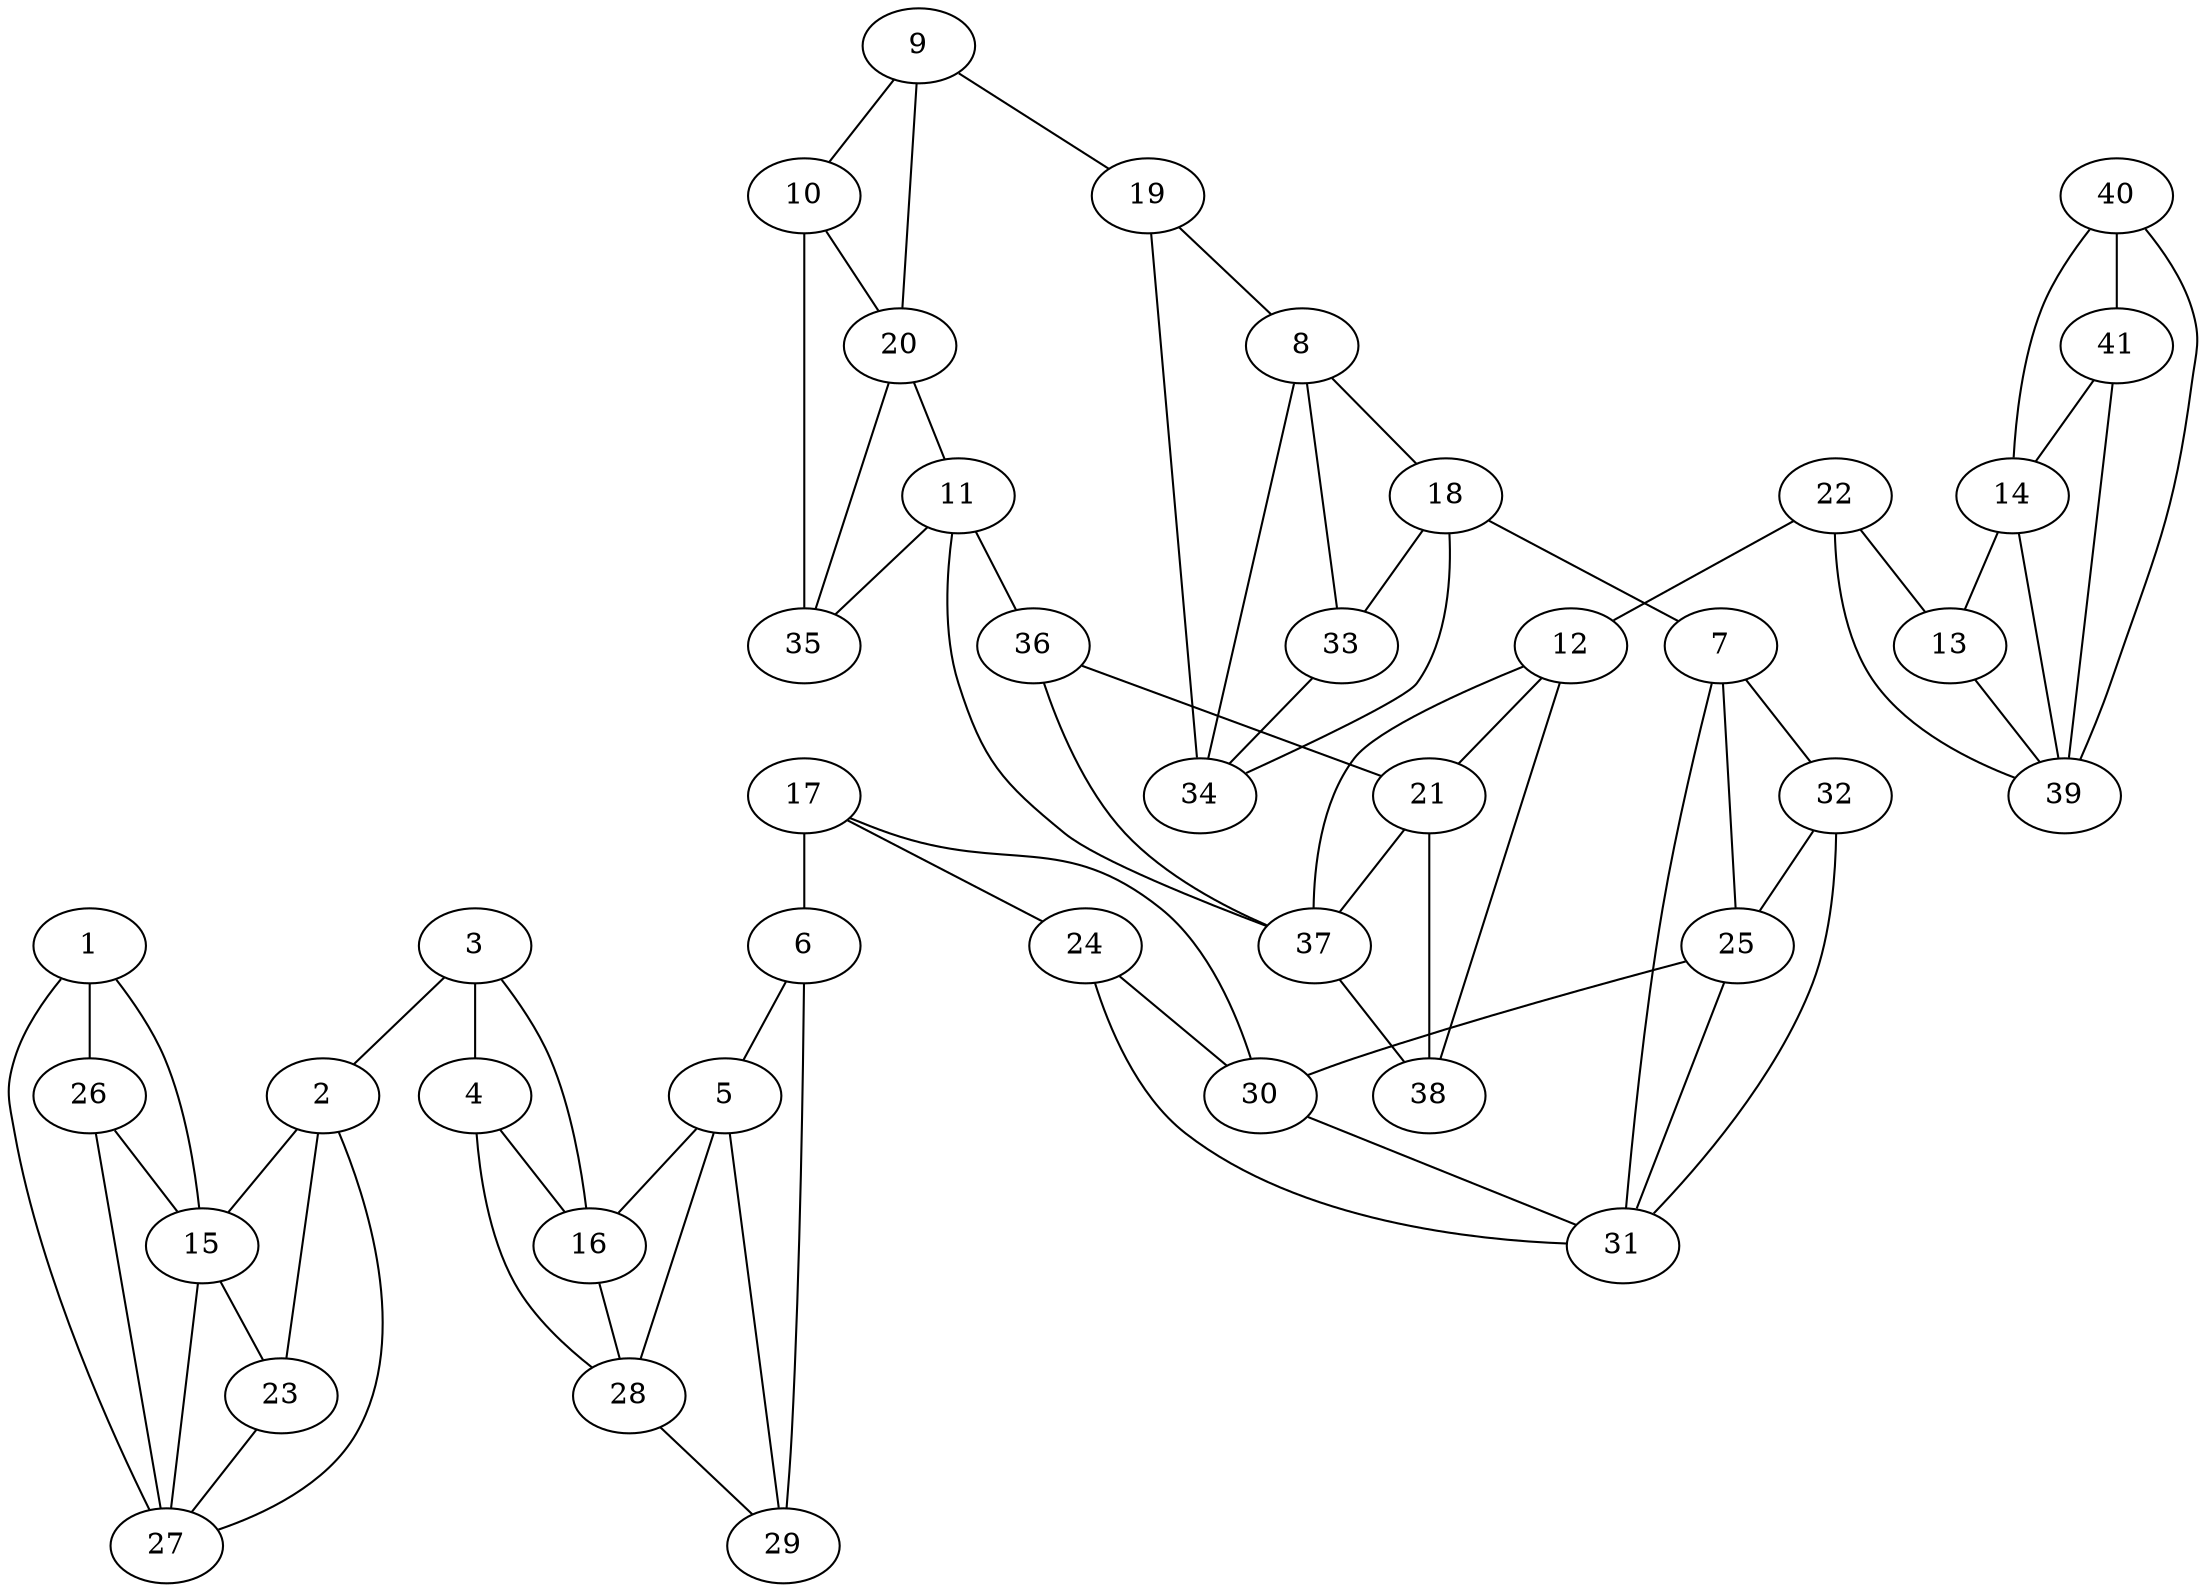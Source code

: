 graph pdb1ald {
	1	 [aaLength=15,
		sequence=TPEQKKELSDIAHRI,
		type=0];
	15	 [aaLength=5,
		sequence=GILAA,
		type=1];
	1 -- 15	 [distance0="20.0",
		frequency=1,
		type0=3];
	26	 [aaLength=4,
		sequence=PALT,
		type=2];
	1 -- 26	 [distance0="3.0",
		frequency=1,
		type0=1];
	27	 [aaLength=4,
		sequence=APGK,
		type=2];
	1 -- 27	 [distance0="16.0",
		frequency=1,
		type0=2];
	2	 [aaLength=11,
		sequence=STGSIAKRLQS,
		type=0];
	2 -- 15	 [distance0="7.0",
		frequency=1,
		type0=1];
	23	 [aaLength=5,
		sequence=GILAA,
		type=1];
	2 -- 23	 [distance0="7.0",
		frequency=1,
		type0=2];
	2 -- 27	 [distance0="11.0",
		frequency=1,
		type0=3];
	3	 [aaLength=14,
		sequence=TEENRRFYRQLLLT,
		type=0];
	3 -- 2	 [distance0="16.0",
		frequency=1,
		type0=2];
	4	 [aaLength=6,
		sequence=DDRVNP,
		type=0];
	3 -- 4	 [distance0="15.0",
		distance1="0.0",
		frequency=2,
		type0=1,
		type1=4];
	16	 [aaLength=6,
		sequence=IGGVIL,
		type=1];
	3 -- 16	 [distance0="22.0",
		frequency=1,
		type0=3];
	4 -- 16	 [distance0="7.0",
		distance1="0.0",
		frequency=2,
		type0=1,
		type1=4];
	28	 [aaLength=4,
		sequence=FHET,
		type=2];
	4 -- 28	 [distance0="13.0",
		frequency=1,
		type0=2];
	5	 [aaLength=5,
		sequence=ETLYQ,
		type=0];
	5 -- 16	 [distance0="8.0",
		frequency=1,
		type0=3];
	5 -- 28	 [distance0="2.0",
		frequency=1,
		type0=1];
	29	 [aaLength=4,
		sequence=ADDG,
		type=2];
	5 -- 29	 [distance0="6.0",
		distance1="0.0",
		frequency=2,
		type0=2,
		type1=4];
	6	 [aaLength=9,
		sequence=PFPQVIKSK,
		type=0];
	6 -- 5	 [distance0="11.0",
		frequency=1,
		type0=2];
	6 -- 29	 [distance0="5.0",
		frequency=1,
		type0=1];
	7	 [aaLength=12,
		sequence=GLSERCAQYKKD,
		type=0];
	25	 [aaLength=5,
		sequence=ETTTQ,
		type=1];
	7 -- 25	 [distance0="8.0",
		frequency=1,
		type0=2];
	31	 [aaLength=4,
		sequence=TNGE,
		type=2];
	7 -- 31	 [distance0="11.0",
		frequency=1,
		type0=3];
	32	 [aaLength=4,
		sequence=LDGL,
		type=2];
	7 -- 32	 [distance0="2.0",
		frequency=1,
		type0=1];
	8	 [aaLength=19,
		sequence=ALAIMENANVLARYASICQ,
		type=0];
	18	 [aaLength=9,
		sequence=DFAKWRCVL,
		type=1];
	8 -- 18	 [distance0="17.0",
		frequency=1,
		type0=3];
	33	 [aaLength=4,
		sequence=GEHT,
		type=2];
	8 -- 33	 [distance0="6.0",
		frequency=1,
		type0=2];
	34	 [aaLength=4,
		sequence=HTPS,
		type=2];
	8 -- 34	 [distance0="4.0",
		frequency=1,
		type0=1];
	9	 [aaLength=19,
		sequence=CQYVTEKVLAAVYKALSDH,
		type=0];
	19	 [aaLength=9,
		sequence=VPIVEPEIL,
		type=1];
	9 -- 19	 [distance0="18.0",
		frequency=1,
		type0=1];
	10	 [aaLength=4,
		sequence=YLEG,
		type=0];
	9 -- 10	 [distance0="21.0",
		distance1="0.0",
		frequency=2,
		type0=2,
		type1=4];
	20	 [aaLength=4,
		sequence=TLLK,
		type=1];
	9 -- 20	 [distance0="25.0",
		frequency=1,
		type0=3];
	10 -- 20	 [distance0="4.0",
		distance1="0.0",
		frequency=2,
		type0=1,
		type1=5];
	35	 [aaLength=4,
		sequence=GHAC,
		type=2];
	10 -- 35	 [distance0="14.0",
		frequency=1,
		type0=2];
	11	 [aaLength=17,
		sequence=SHEEIAMATVTALRRTV,
		type=0];
	11 -- 35	 [distance0="8.0",
		frequency=1,
		type0=1];
	36	 [aaLength=4,
		sequence=RRTV,
		type=2];
	11 -- 36	 [distance0="13.0",
		distance1="0.0",
		frequency=2,
		type0=2,
		type1=5];
	37	 [aaLength=4,
		sequence=PPAV,
		type=2];
	11 -- 37	 [distance0="17.0",
		frequency=1,
		type0=3];
	12	 [aaLength=15,
		sequence=SEEEASINLNAINKC,
		type=0];
	21	 [aaLength=5,
		sequence=GITFL,
		type=1];
	12 -- 21	 [distance0="9.0",
		frequency=1,
		type0=2];
	12 -- 37	 [distance0="14.0",
		frequency=1,
		type0=3];
	38	 [aaLength=4,
		sequence=SGGQ,
		type=2];
	12 -- 38	 [distance0="4.0",
		frequency=1,
		type0=1];
	13	 [aaLength=8,
		sequence=QASALKAW,
		type=0];
	39	 [aaLength=4,
		sequence=WGGK,
		type=2];
	13 -- 39	 [distance0="7.0",
		distance1="0.0",
		frequency=2,
		type0=1,
		type1=5];
	14	 [aaLength=20,
		sequence=NLKAAQEEYVKRALANSLAC,
		type=0];
	14 -- 13	 [distance0="13.0",
		frequency=1,
		type0=2];
	14 -- 39	 [distance0="6.0",
		frequency=1,
		type0=1];
	15 -- 23	 [distance0="0.0",
		distance1="0.0",
		frequency=2,
		type0=1,
		type1=5];
	16 -- 28	 [distance0="6.0",
		distance1="0.0",
		frequency=2,
		type0=1,
		type1=5];
	17	 [aaLength=6,
		sequence=VVGIKV,
		type=1];
	17 -- 6	 [distance0="11.0",
		frequency=1,
		type0=2];
	24	 [aaLength=5,
		sequence=GVVPL,
		type=1];
	17 -- 24	 [distance0="8.0",
		distance1="0.0",
		frequency=2,
		type0=1,
		type1=4];
	30	 [aaLength=4,
		sequence=LAGT,
		type=2];
	17 -- 30	 [distance0="12.0",
		frequency=1,
		type0=3];
	18 -- 7	 [distance0="14.0",
		frequency=1,
		type0=3];
	18 -- 33	 [distance0="11.0",
		distance1="0.0",
		frequency=2,
		type0=1,
		type1=4];
	18 -- 34	 [distance0="13.0",
		frequency=1,
		type0=2];
	19 -- 8	 [distance0="23.0",
		frequency=1,
		type0=2];
	19 -- 34	 [distance0="27.0",
		frequency=1,
		type0=3];
	20 -- 11	 [distance0="18.0",
		frequency=1,
		type0=3];
	20 -- 35	 [distance0="10.0",
		distance1="0.0",
		frequency=2,
		type0=2,
		type1=4];
	21 -- 37	 [distance0="5.0",
		frequency=1,
		type0=1];
	21 -- 38	 [distance0="5.0",
		distance1="0.0",
		frequency=2,
		type0=2,
		type1=5];
	22	 [aaLength=7,
		sequence=ALTFSYG,
		type=1];
	22 -- 12	 [distance0="21.0",
		frequency=1,
		type0=3];
	22 -- 13	 [distance0="10.0",
		distance1="0.0",
		frequency=2,
		type0=1,
		type1=4];
	22 -- 39	 [distance0="17.0",
		frequency=1,
		type0=2];
	23 -- 27	 [distance0="4.0",
		frequency=1,
		type0=2];
	24 -- 30	 [distance0="4.0",
		distance1="0.0",
		frequency=2,
		type0=1,
		type1=5];
	24 -- 31	 [distance0="7.0",
		frequency=1,
		type0=2];
	25 -- 30	 [distance0="6.0",
		frequency=1,
		type0=2];
	25 -- 31	 [distance0="3.0",
		frequency=1,
		type0=1];
	26 -- 15	 [distance0="23.0",
		frequency=1,
		type0=3];
	26 -- 27	 [distance0="19.0",
		distance1="0.0",
		frequency=2,
		type0=2,
		type1=4];
	27 -- 15	 [distance0="4.0",
		distance1="0.0",
		frequency=2,
		type0=1,
		type1=5];
	28 -- 29	 [distance0="8.0",
		frequency=1,
		type0=3];
	30 -- 31	 [distance0="3.0",
		distance1="0.0",
		frequency=2,
		type0=1,
		type1=5];
	32 -- 25	 [distance0="6.0",
		frequency=1,
		type0=2];
	32 -- 31	 [distance0="9.0",
		frequency=1,
		type0=3];
	33 -- 34	 [distance0="2.0",
		distance1="0.0",
		frequency=2,
		type0=1,
		type1=5];
	36 -- 21	 [distance0="9.0",
		frequency=1,
		type0=2];
	36 -- 37	 [distance0="4.0",
		distance1="0.0",
		frequency=2,
		type0=1,
		type1=5];
	37 -- 38	 [distance0="10.0",
		frequency=1,
		type0=3];
	40	 [aaLength=4,
		sequence=QAGA,
		type=2];
	40 -- 14	 [distance0="28.0",
		frequency=1,
		type0=2];
	40 -- 39	 [distance0="34.0",
		frequency=1,
		type0=3];
	41	 [aaLength=4,
		sequence=SNHA,
		type=2];
	40 -- 41	 [distance0="12.0",
		distance1="0.0",
		frequency=2,
		type0=1,
		type1=4];
	41 -- 14	 [distance0="40.0",
		frequency=1,
		type0=2];
	41 -- 39	 [distance0="46.0",
		frequency=1,
		type0=3];
}

